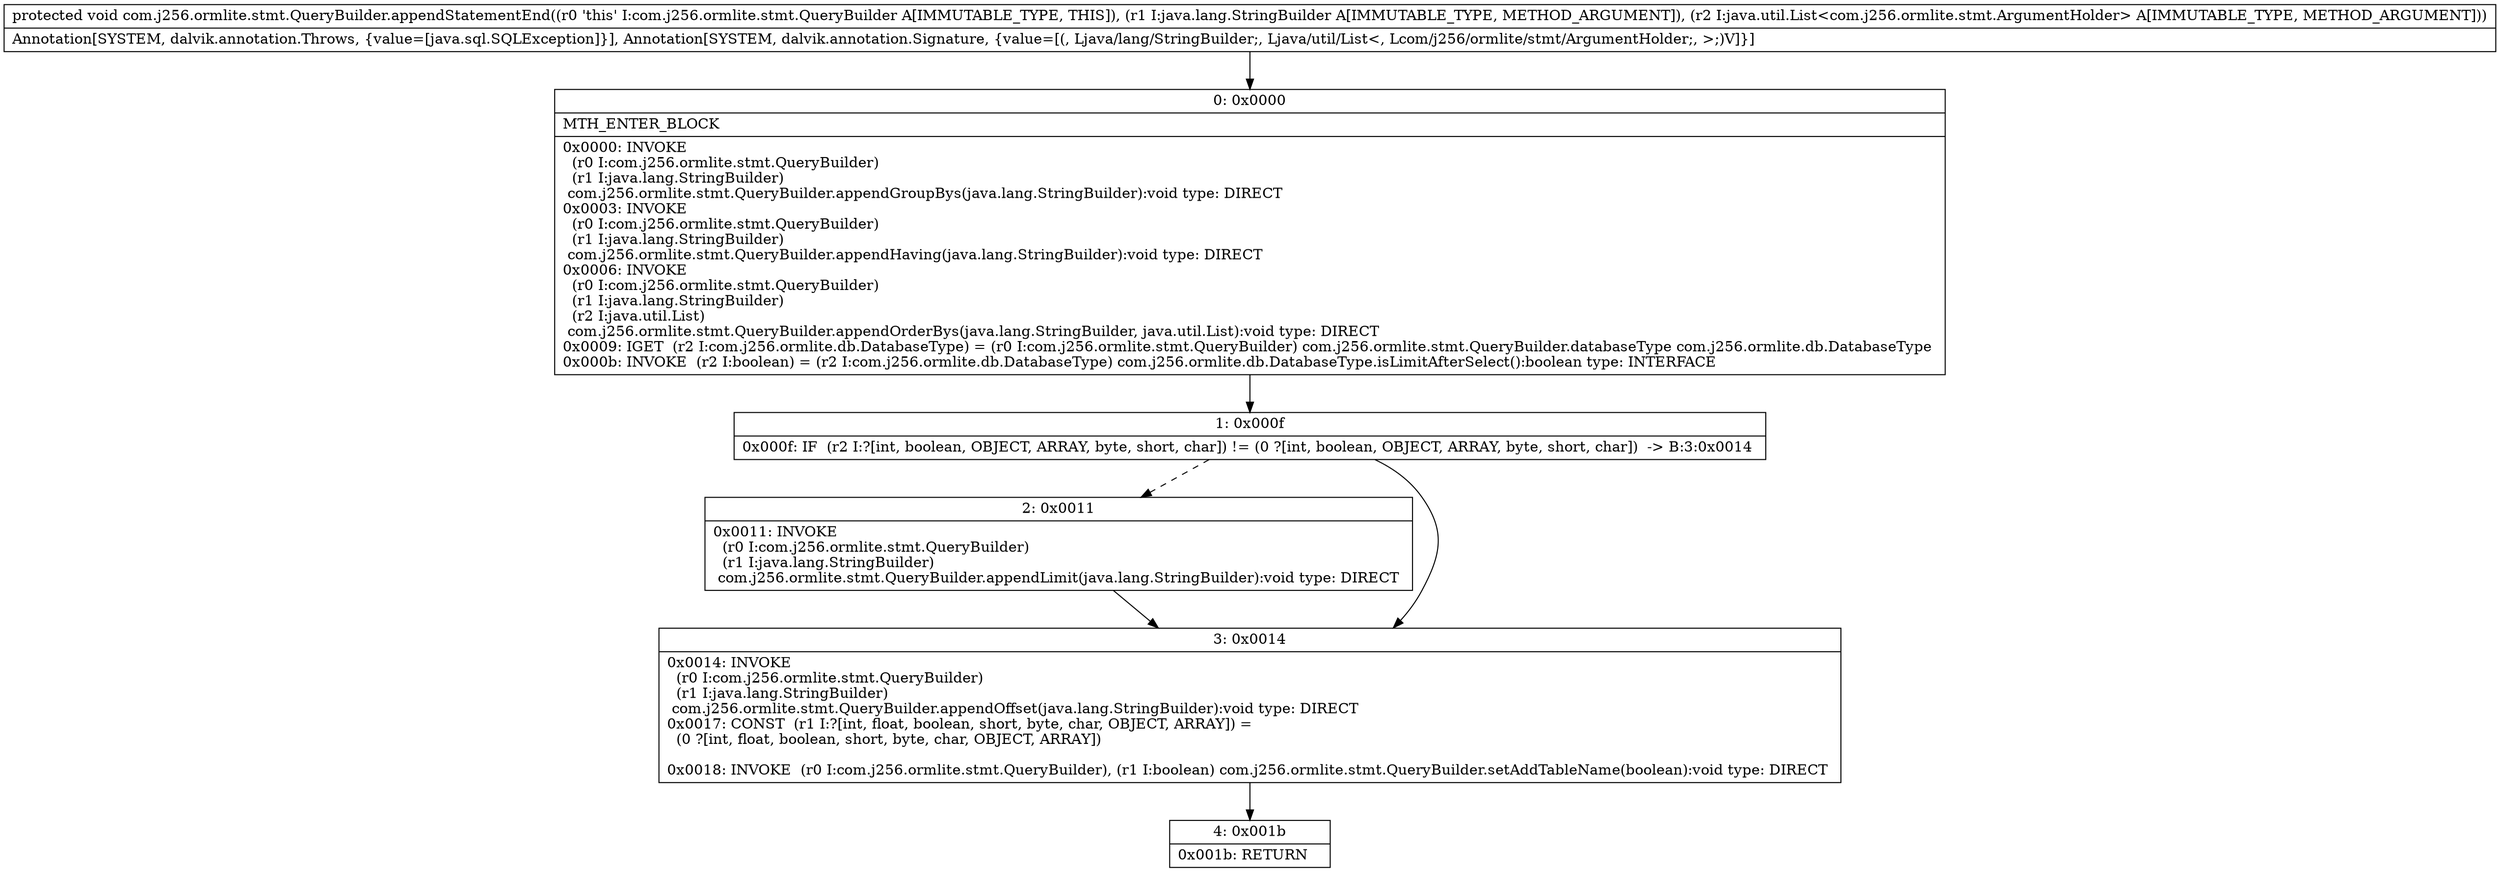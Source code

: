 digraph "CFG forcom.j256.ormlite.stmt.QueryBuilder.appendStatementEnd(Ljava\/lang\/StringBuilder;Ljava\/util\/List;)V" {
Node_0 [shape=record,label="{0\:\ 0x0000|MTH_ENTER_BLOCK\l|0x0000: INVOKE  \l  (r0 I:com.j256.ormlite.stmt.QueryBuilder)\l  (r1 I:java.lang.StringBuilder)\l com.j256.ormlite.stmt.QueryBuilder.appendGroupBys(java.lang.StringBuilder):void type: DIRECT \l0x0003: INVOKE  \l  (r0 I:com.j256.ormlite.stmt.QueryBuilder)\l  (r1 I:java.lang.StringBuilder)\l com.j256.ormlite.stmt.QueryBuilder.appendHaving(java.lang.StringBuilder):void type: DIRECT \l0x0006: INVOKE  \l  (r0 I:com.j256.ormlite.stmt.QueryBuilder)\l  (r1 I:java.lang.StringBuilder)\l  (r2 I:java.util.List)\l com.j256.ormlite.stmt.QueryBuilder.appendOrderBys(java.lang.StringBuilder, java.util.List):void type: DIRECT \l0x0009: IGET  (r2 I:com.j256.ormlite.db.DatabaseType) = (r0 I:com.j256.ormlite.stmt.QueryBuilder) com.j256.ormlite.stmt.QueryBuilder.databaseType com.j256.ormlite.db.DatabaseType \l0x000b: INVOKE  (r2 I:boolean) = (r2 I:com.j256.ormlite.db.DatabaseType) com.j256.ormlite.db.DatabaseType.isLimitAfterSelect():boolean type: INTERFACE \l}"];
Node_1 [shape=record,label="{1\:\ 0x000f|0x000f: IF  (r2 I:?[int, boolean, OBJECT, ARRAY, byte, short, char]) != (0 ?[int, boolean, OBJECT, ARRAY, byte, short, char])  \-\> B:3:0x0014 \l}"];
Node_2 [shape=record,label="{2\:\ 0x0011|0x0011: INVOKE  \l  (r0 I:com.j256.ormlite.stmt.QueryBuilder)\l  (r1 I:java.lang.StringBuilder)\l com.j256.ormlite.stmt.QueryBuilder.appendLimit(java.lang.StringBuilder):void type: DIRECT \l}"];
Node_3 [shape=record,label="{3\:\ 0x0014|0x0014: INVOKE  \l  (r0 I:com.j256.ormlite.stmt.QueryBuilder)\l  (r1 I:java.lang.StringBuilder)\l com.j256.ormlite.stmt.QueryBuilder.appendOffset(java.lang.StringBuilder):void type: DIRECT \l0x0017: CONST  (r1 I:?[int, float, boolean, short, byte, char, OBJECT, ARRAY]) = \l  (0 ?[int, float, boolean, short, byte, char, OBJECT, ARRAY])\l \l0x0018: INVOKE  (r0 I:com.j256.ormlite.stmt.QueryBuilder), (r1 I:boolean) com.j256.ormlite.stmt.QueryBuilder.setAddTableName(boolean):void type: DIRECT \l}"];
Node_4 [shape=record,label="{4\:\ 0x001b|0x001b: RETURN   \l}"];
MethodNode[shape=record,label="{protected void com.j256.ormlite.stmt.QueryBuilder.appendStatementEnd((r0 'this' I:com.j256.ormlite.stmt.QueryBuilder A[IMMUTABLE_TYPE, THIS]), (r1 I:java.lang.StringBuilder A[IMMUTABLE_TYPE, METHOD_ARGUMENT]), (r2 I:java.util.List\<com.j256.ormlite.stmt.ArgumentHolder\> A[IMMUTABLE_TYPE, METHOD_ARGUMENT]))  | Annotation[SYSTEM, dalvik.annotation.Throws, \{value=[java.sql.SQLException]\}], Annotation[SYSTEM, dalvik.annotation.Signature, \{value=[(, Ljava\/lang\/StringBuilder;, Ljava\/util\/List\<, Lcom\/j256\/ormlite\/stmt\/ArgumentHolder;, \>;)V]\}]\l}"];
MethodNode -> Node_0;
Node_0 -> Node_1;
Node_1 -> Node_2[style=dashed];
Node_1 -> Node_3;
Node_2 -> Node_3;
Node_3 -> Node_4;
}

